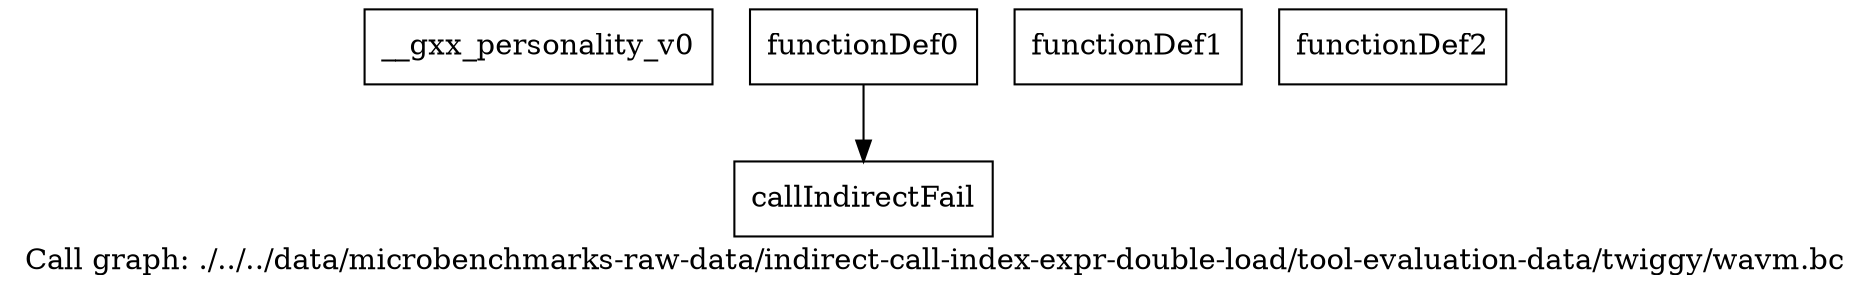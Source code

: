 digraph "Call graph: ./../../data/microbenchmarks-raw-data/indirect-call-index-expr-double-load/tool-evaluation-data/twiggy/wavm.bc" {
	label="Call graph: ./../../data/microbenchmarks-raw-data/indirect-call-index-expr-double-load/tool-evaluation-data/twiggy/wavm.bc";

	Node0x143d540 [shape=record,label="{__gxx_personality_v0}"];
	Node0x143aa10 [shape=record,label="{functionDef0}"];
	Node0x143aa10 -> Node0x143b590;
	Node0x143b610 [shape=record,label="{functionDef1}"];
	Node0x14523f0 [shape=record,label="{functionDef2}"];
	Node0x143b590 [shape=record,label="{callIndirectFail}"];
}
